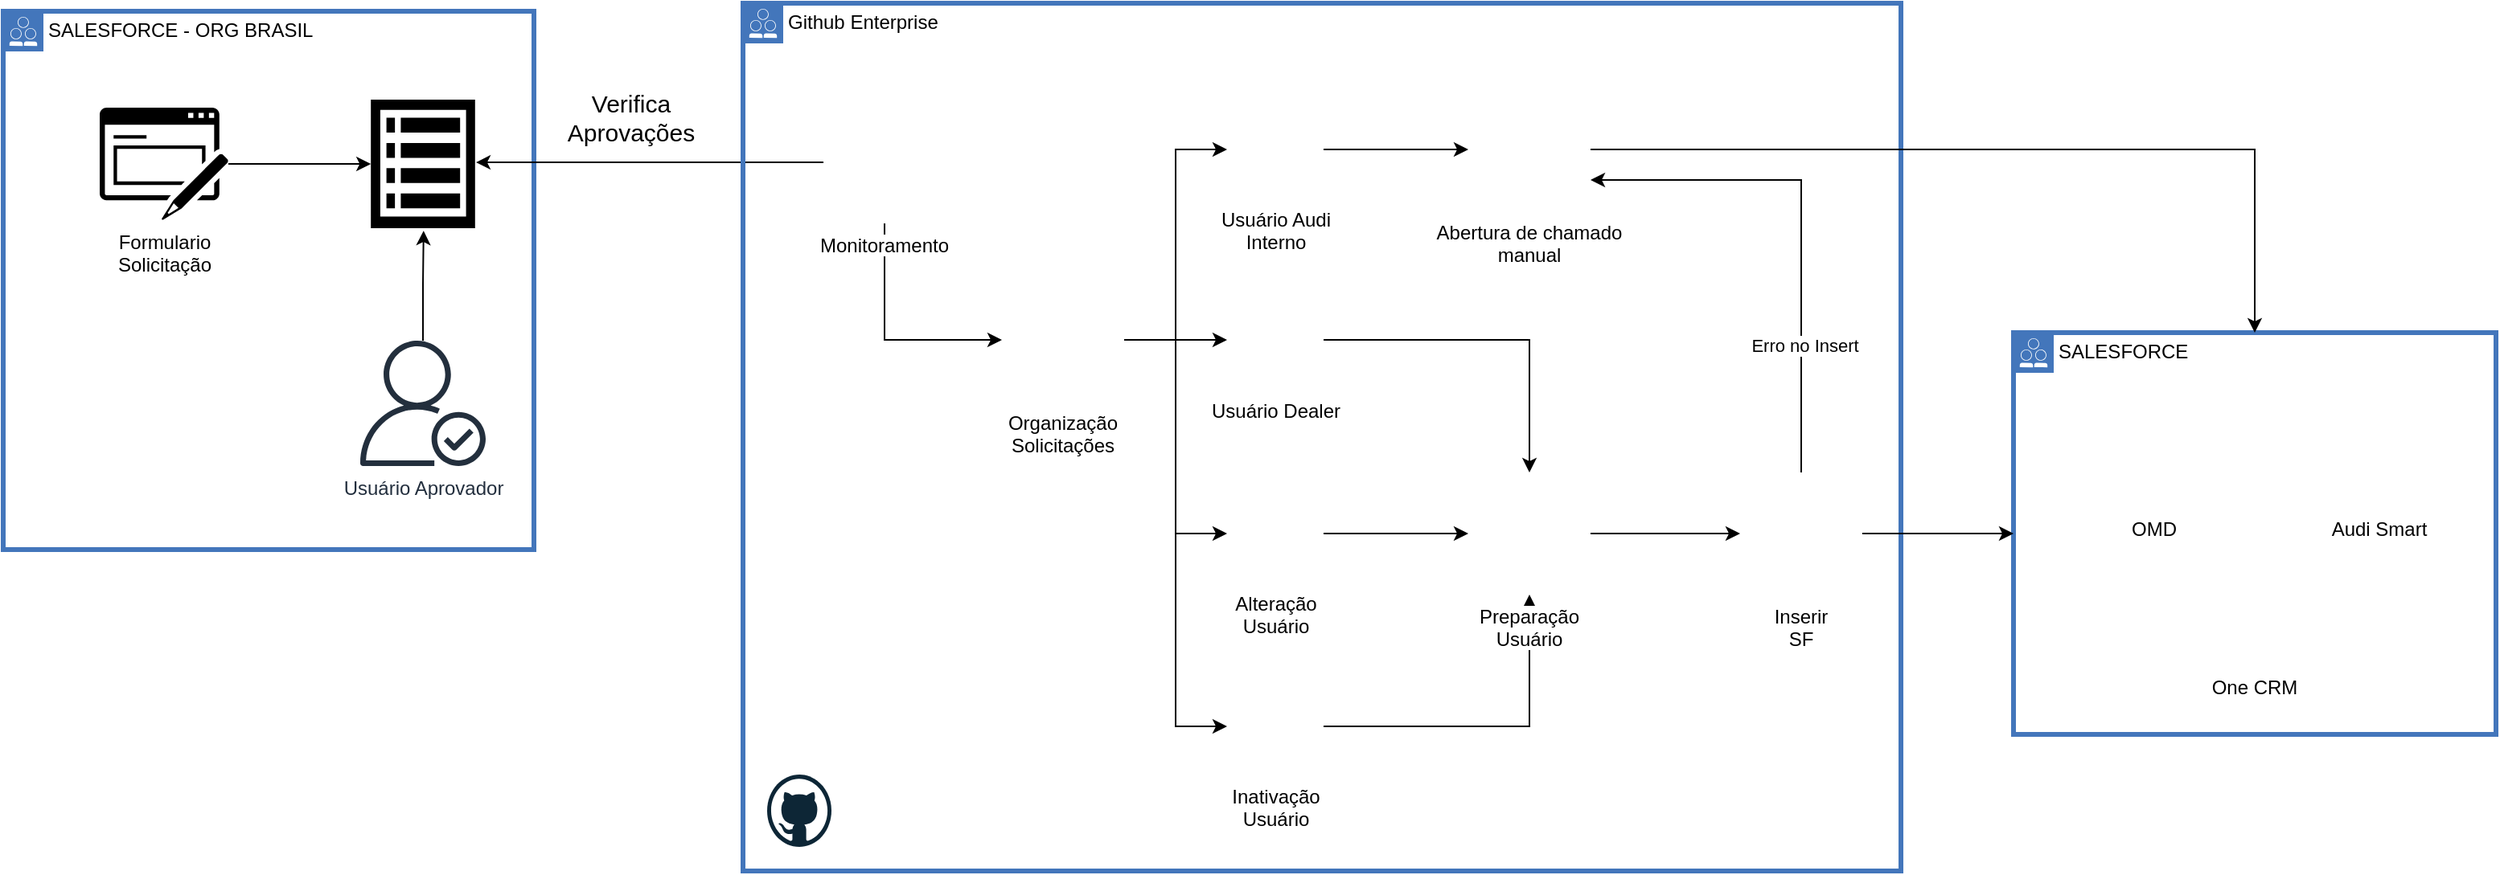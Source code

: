<mxfile version="24.8.3">
  <diagram name="Página-1" id="W18wG7Gu_XdBRMtK4vuQ">
    <mxGraphModel dx="1717" dy="951" grid="1" gridSize="10" guides="1" tooltips="1" connect="1" arrows="1" fold="1" page="1" pageScale="1" pageWidth="1169" pageHeight="827" math="0" shadow="0">
      <root>
        <mxCell id="0" />
        <mxCell id="1" parent="0" />
        <mxCell id="pc_rTVkWmHKCijpjmsk4-9" value="SALESFORCE - ORG BRASIL" style="shape=mxgraph.ibm.box;prType=public;fontStyle=0;verticalAlign=top;align=left;spacingLeft=32;spacingTop=4;fillColor=none;rounded=0;whiteSpace=wrap;html=1;strokeColor=#4376BB;strokeWidth=3;dashed=0;container=1;spacing=-4;collapsible=0;expand=0;recursiveResize=0;" vertex="1" parent="1">
          <mxGeometry x="110" y="235" width="330" height="335" as="geometry" />
        </mxCell>
        <mxCell id="pc_rTVkWmHKCijpjmsk4-6" value="Usuário Aprovador" style="sketch=0;outlineConnect=0;fontColor=#232F3E;gradientColor=none;fillColor=#232F3D;strokeColor=none;dashed=0;verticalLabelPosition=bottom;verticalAlign=top;align=center;html=1;fontSize=12;fontStyle=0;aspect=fixed;pointerEvents=1;shape=mxgraph.aws4.authenticated_user;" vertex="1" parent="pc_rTVkWmHKCijpjmsk4-9">
          <mxGeometry x="222" y="205" width="78" height="78" as="geometry" />
        </mxCell>
        <mxCell id="pc_rTVkWmHKCijpjmsk4-4" value="" style="sketch=0;html=1;aspect=fixed;strokeColor=none;shadow=0;fillColor=#000000;verticalAlign=top;labelPosition=center;verticalLabelPosition=bottom;shape=mxgraph.gcp2.view_list" vertex="1" parent="pc_rTVkWmHKCijpjmsk4-9">
          <mxGeometry x="228.6" y="55" width="64.8" height="80" as="geometry" />
        </mxCell>
        <mxCell id="pc_rTVkWmHKCijpjmsk4-7" style="edgeStyle=orthogonalEdgeStyle;rounded=0;orthogonalLoop=1;jettySize=auto;html=1;entryX=0.506;entryY=1.02;entryDx=0;entryDy=0;entryPerimeter=0;" edge="1" parent="pc_rTVkWmHKCijpjmsk4-9" source="pc_rTVkWmHKCijpjmsk4-6" target="pc_rTVkWmHKCijpjmsk4-4">
          <mxGeometry relative="1" as="geometry" />
        </mxCell>
        <mxCell id="pc_rTVkWmHKCijpjmsk4-3" value="Formulario&lt;br&gt;Solicitação" style="sketch=0;pointerEvents=1;shadow=0;dashed=0;html=1;strokeColor=none;fillColor=#000000;labelPosition=center;verticalLabelPosition=bottom;verticalAlign=top;outlineConnect=0;align=center;shape=mxgraph.office.concepts.form;" vertex="1" parent="pc_rTVkWmHKCijpjmsk4-9">
          <mxGeometry x="60" y="60" width="80" height="70" as="geometry" />
        </mxCell>
        <mxCell id="pc_rTVkWmHKCijpjmsk4-5" style="edgeStyle=orthogonalEdgeStyle;rounded=0;orthogonalLoop=1;jettySize=auto;html=1;entryX=0;entryY=0.5;entryDx=0;entryDy=0;entryPerimeter=0;" edge="1" parent="pc_rTVkWmHKCijpjmsk4-9" source="pc_rTVkWmHKCijpjmsk4-3" target="pc_rTVkWmHKCijpjmsk4-4">
          <mxGeometry relative="1" as="geometry" />
        </mxCell>
        <mxCell id="pc_rTVkWmHKCijpjmsk4-1" value="" style="shape=image;verticalLabelPosition=bottom;labelBackgroundColor=default;verticalAlign=top;aspect=fixed;imageAspect=0;image=https://mlohrktvfr9b.i.optimole.com/cb:fnc3.166/w:auto/h:auto/q:90/f:best/https://www.nerdstickers.com.br/wp-content/uploads/2022/10/products-1359-Salesforce-01.png;" vertex="1" parent="pc_rTVkWmHKCijpjmsk4-9">
          <mxGeometry y="248" width="87" height="87" as="geometry" />
        </mxCell>
        <mxCell id="pc_rTVkWmHKCijpjmsk4-11" style="edgeStyle=orthogonalEdgeStyle;rounded=0;orthogonalLoop=1;jettySize=auto;html=1;entryX=1.009;entryY=0.488;entryDx=0;entryDy=0;entryPerimeter=0;" edge="1" parent="1" source="pc_rTVkWmHKCijpjmsk4-2" target="pc_rTVkWmHKCijpjmsk4-4">
          <mxGeometry relative="1" as="geometry" />
        </mxCell>
        <mxCell id="pc_rTVkWmHKCijpjmsk4-22" value="Verifica&lt;br style=&quot;font-size: 15px;&quot;&gt;Aprovações" style="edgeLabel;html=1;align=center;verticalAlign=middle;resizable=0;points=[];fontSize=15;" vertex="1" connectable="0" parent="pc_rTVkWmHKCijpjmsk4-11">
          <mxGeometry x="0.29" y="1" relative="1" as="geometry">
            <mxPoint x="19" y="-29" as="offset" />
          </mxGeometry>
        </mxCell>
        <mxCell id="pc_rTVkWmHKCijpjmsk4-12" value="Github Enterprise" style="shape=mxgraph.ibm.box;prType=public;fontStyle=0;verticalAlign=top;align=left;spacingLeft=32;spacingTop=4;fillColor=none;rounded=0;whiteSpace=wrap;html=1;strokeColor=#4376BB;strokeWidth=3;dashed=0;container=1;spacing=-4;collapsible=0;expand=0;recursiveResize=0;" vertex="1" parent="1">
          <mxGeometry x="570" y="230" width="720" height="540" as="geometry" />
        </mxCell>
        <mxCell id="pc_rTVkWmHKCijpjmsk4-24" style="edgeStyle=orthogonalEdgeStyle;rounded=0;orthogonalLoop=1;jettySize=auto;html=1;entryX=0;entryY=0.5;entryDx=0;entryDy=0;" edge="1" parent="pc_rTVkWmHKCijpjmsk4-12" source="pc_rTVkWmHKCijpjmsk4-2" target="pc_rTVkWmHKCijpjmsk4-23">
          <mxGeometry relative="1" as="geometry">
            <Array as="points">
              <mxPoint x="88" y="210" />
            </Array>
          </mxGeometry>
        </mxCell>
        <mxCell id="pc_rTVkWmHKCijpjmsk4-2" value="Monitoramento" style="shape=image;verticalLabelPosition=bottom;labelBackgroundColor=default;verticalAlign=top;aspect=fixed;imageAspect=0;image=https://cdn.prod.website-files.com/6203daf47137054c031fa0e6/63306942721a28becf0ded7a_github-actions.svg;" vertex="1" parent="pc_rTVkWmHKCijpjmsk4-12">
          <mxGeometry x="50" y="61" width="76" height="76" as="geometry" />
        </mxCell>
        <mxCell id="pc_rTVkWmHKCijpjmsk4-29" style="edgeStyle=orthogonalEdgeStyle;rounded=0;orthogonalLoop=1;jettySize=auto;html=1;entryX=0;entryY=0.5;entryDx=0;entryDy=0;" edge="1" parent="pc_rTVkWmHKCijpjmsk4-12" source="pc_rTVkWmHKCijpjmsk4-23" target="pc_rTVkWmHKCijpjmsk4-25">
          <mxGeometry relative="1" as="geometry" />
        </mxCell>
        <mxCell id="pc_rTVkWmHKCijpjmsk4-30" style="edgeStyle=orthogonalEdgeStyle;rounded=0;orthogonalLoop=1;jettySize=auto;html=1;entryX=0;entryY=0.5;entryDx=0;entryDy=0;" edge="1" parent="pc_rTVkWmHKCijpjmsk4-12" source="pc_rTVkWmHKCijpjmsk4-23" target="pc_rTVkWmHKCijpjmsk4-26">
          <mxGeometry relative="1" as="geometry" />
        </mxCell>
        <mxCell id="pc_rTVkWmHKCijpjmsk4-31" style="edgeStyle=orthogonalEdgeStyle;rounded=0;orthogonalLoop=1;jettySize=auto;html=1;entryX=0;entryY=0.5;entryDx=0;entryDy=0;" edge="1" parent="pc_rTVkWmHKCijpjmsk4-12" source="pc_rTVkWmHKCijpjmsk4-23" target="pc_rTVkWmHKCijpjmsk4-27">
          <mxGeometry relative="1" as="geometry" />
        </mxCell>
        <mxCell id="pc_rTVkWmHKCijpjmsk4-32" style="edgeStyle=orthogonalEdgeStyle;rounded=0;orthogonalLoop=1;jettySize=auto;html=1;entryX=0;entryY=0.5;entryDx=0;entryDy=0;" edge="1" parent="pc_rTVkWmHKCijpjmsk4-12" source="pc_rTVkWmHKCijpjmsk4-23" target="pc_rTVkWmHKCijpjmsk4-28">
          <mxGeometry relative="1" as="geometry" />
        </mxCell>
        <mxCell id="pc_rTVkWmHKCijpjmsk4-23" value="Organização&#xa;Solicitações" style="shape=image;verticalLabelPosition=bottom;labelBackgroundColor=default;verticalAlign=top;aspect=fixed;imageAspect=0;image=https://cdn.prod.website-files.com/6203daf47137054c031fa0e6/63306942721a28becf0ded7a_github-actions.svg;" vertex="1" parent="pc_rTVkWmHKCijpjmsk4-12">
          <mxGeometry x="161" y="171.5" width="76" height="76" as="geometry" />
        </mxCell>
        <mxCell id="pc_rTVkWmHKCijpjmsk4-34" style="edgeStyle=orthogonalEdgeStyle;rounded=0;orthogonalLoop=1;jettySize=auto;html=1;entryX=0;entryY=0.5;entryDx=0;entryDy=0;" edge="1" parent="pc_rTVkWmHKCijpjmsk4-12" source="pc_rTVkWmHKCijpjmsk4-25" target="pc_rTVkWmHKCijpjmsk4-33">
          <mxGeometry relative="1" as="geometry" />
        </mxCell>
        <mxCell id="pc_rTVkWmHKCijpjmsk4-25" value="Usuário Audi&lt;br&gt;Interno" style="shape=image;html=1;verticalAlign=top;verticalLabelPosition=bottom;labelBackgroundColor=#ffffff;imageAspect=0;aspect=fixed;image=https://cdn4.iconfinder.com/data/icons/48-bubbles/48/12.File-128.png" vertex="1" parent="pc_rTVkWmHKCijpjmsk4-12">
          <mxGeometry x="301" y="61" width="60" height="60" as="geometry" />
        </mxCell>
        <mxCell id="pc_rTVkWmHKCijpjmsk4-47" style="edgeStyle=orthogonalEdgeStyle;rounded=0;orthogonalLoop=1;jettySize=auto;html=1;" edge="1" parent="pc_rTVkWmHKCijpjmsk4-12" source="pc_rTVkWmHKCijpjmsk4-26" target="pc_rTVkWmHKCijpjmsk4-46">
          <mxGeometry relative="1" as="geometry" />
        </mxCell>
        <mxCell id="pc_rTVkWmHKCijpjmsk4-26" value="Usuário Dealer" style="shape=image;html=1;verticalAlign=top;verticalLabelPosition=bottom;labelBackgroundColor=#ffffff;imageAspect=0;aspect=fixed;image=https://cdn4.iconfinder.com/data/icons/48-bubbles/48/12.File-128.png" vertex="1" parent="pc_rTVkWmHKCijpjmsk4-12">
          <mxGeometry x="301" y="179.5" width="60" height="60" as="geometry" />
        </mxCell>
        <mxCell id="pc_rTVkWmHKCijpjmsk4-48" style="edgeStyle=orthogonalEdgeStyle;rounded=0;orthogonalLoop=1;jettySize=auto;html=1;" edge="1" parent="pc_rTVkWmHKCijpjmsk4-12" source="pc_rTVkWmHKCijpjmsk4-27" target="pc_rTVkWmHKCijpjmsk4-46">
          <mxGeometry relative="1" as="geometry" />
        </mxCell>
        <mxCell id="pc_rTVkWmHKCijpjmsk4-27" value="Alteração&lt;br&gt;Usuário" style="shape=image;html=1;verticalAlign=top;verticalLabelPosition=bottom;labelBackgroundColor=#ffffff;imageAspect=0;aspect=fixed;image=https://cdn4.iconfinder.com/data/icons/48-bubbles/48/12.File-128.png" vertex="1" parent="pc_rTVkWmHKCijpjmsk4-12">
          <mxGeometry x="301" y="300" width="60" height="60" as="geometry" />
        </mxCell>
        <mxCell id="pc_rTVkWmHKCijpjmsk4-49" style="edgeStyle=orthogonalEdgeStyle;rounded=0;orthogonalLoop=1;jettySize=auto;html=1;" edge="1" parent="pc_rTVkWmHKCijpjmsk4-12" source="pc_rTVkWmHKCijpjmsk4-28" target="pc_rTVkWmHKCijpjmsk4-46">
          <mxGeometry relative="1" as="geometry" />
        </mxCell>
        <mxCell id="pc_rTVkWmHKCijpjmsk4-28" value="Inativação&lt;br&gt;Usuário" style="shape=image;html=1;verticalAlign=top;verticalLabelPosition=bottom;labelBackgroundColor=#ffffff;imageAspect=0;aspect=fixed;image=https://cdn4.iconfinder.com/data/icons/48-bubbles/48/12.File-128.png" vertex="1" parent="pc_rTVkWmHKCijpjmsk4-12">
          <mxGeometry x="301" y="420" width="60" height="60" as="geometry" />
        </mxCell>
        <mxCell id="pc_rTVkWmHKCijpjmsk4-33" value="Abertura de chamado &#xa;manual" style="shape=image;verticalLabelPosition=bottom;labelBackgroundColor=default;verticalAlign=top;aspect=fixed;imageAspect=0;image=https://cdn.prod.website-files.com/6203daf47137054c031fa0e6/63306942721a28becf0ded7a_github-actions.svg;" vertex="1" parent="pc_rTVkWmHKCijpjmsk4-12">
          <mxGeometry x="451" y="53" width="76" height="76" as="geometry" />
        </mxCell>
        <mxCell id="pc_rTVkWmHKCijpjmsk4-51" style="edgeStyle=orthogonalEdgeStyle;rounded=0;orthogonalLoop=1;jettySize=auto;html=1;" edge="1" parent="pc_rTVkWmHKCijpjmsk4-12" source="pc_rTVkWmHKCijpjmsk4-46" target="pc_rTVkWmHKCijpjmsk4-50">
          <mxGeometry relative="1" as="geometry" />
        </mxCell>
        <mxCell id="pc_rTVkWmHKCijpjmsk4-46" value="Preparação&#xa;Usuário" style="shape=image;verticalLabelPosition=bottom;labelBackgroundColor=default;verticalAlign=top;aspect=fixed;imageAspect=0;image=https://cdn.prod.website-files.com/6203daf47137054c031fa0e6/63306942721a28becf0ded7a_github-actions.svg;" vertex="1" parent="pc_rTVkWmHKCijpjmsk4-12">
          <mxGeometry x="451" y="292" width="76" height="76" as="geometry" />
        </mxCell>
        <mxCell id="pc_rTVkWmHKCijpjmsk4-54" style="edgeStyle=orthogonalEdgeStyle;rounded=0;orthogonalLoop=1;jettySize=auto;html=1;entryX=1;entryY=0.75;entryDx=0;entryDy=0;" edge="1" parent="pc_rTVkWmHKCijpjmsk4-12" source="pc_rTVkWmHKCijpjmsk4-50" target="pc_rTVkWmHKCijpjmsk4-33">
          <mxGeometry relative="1" as="geometry">
            <Array as="points">
              <mxPoint x="658" y="110" />
            </Array>
          </mxGeometry>
        </mxCell>
        <mxCell id="pc_rTVkWmHKCijpjmsk4-55" value="Erro no Insert" style="edgeLabel;html=1;align=center;verticalAlign=middle;resizable=0;points=[];" vertex="1" connectable="0" parent="pc_rTVkWmHKCijpjmsk4-54">
          <mxGeometry x="-0.496" y="-2" relative="1" as="geometry">
            <mxPoint as="offset" />
          </mxGeometry>
        </mxCell>
        <mxCell id="pc_rTVkWmHKCijpjmsk4-50" value="Inserir&#xa;SF" style="shape=image;verticalLabelPosition=bottom;labelBackgroundColor=default;verticalAlign=top;aspect=fixed;imageAspect=0;image=https://cdn.prod.website-files.com/6203daf47137054c031fa0e6/63306942721a28becf0ded7a_github-actions.svg;" vertex="1" parent="pc_rTVkWmHKCijpjmsk4-12">
          <mxGeometry x="620" y="292" width="76" height="76" as="geometry" />
        </mxCell>
        <mxCell id="pc_rTVkWmHKCijpjmsk4-59" value="" style="dashed=0;outlineConnect=0;html=1;align=center;labelPosition=center;verticalLabelPosition=bottom;verticalAlign=top;shape=mxgraph.weblogos.github" vertex="1" parent="pc_rTVkWmHKCijpjmsk4-12">
          <mxGeometry x="15" y="480" width="40" height="45" as="geometry" />
        </mxCell>
        <mxCell id="pc_rTVkWmHKCijpjmsk4-42" value="SALESFORCE" style="shape=mxgraph.ibm.box;prType=public;fontStyle=0;verticalAlign=top;align=left;spacingLeft=32;spacingTop=4;fillColor=none;rounded=0;whiteSpace=wrap;html=1;strokeColor=#4376BB;strokeWidth=3;dashed=0;container=1;spacing=-4;collapsible=0;expand=0;recursiveResize=0;" vertex="1" parent="1">
          <mxGeometry x="1360" y="435" width="300" height="250" as="geometry" />
        </mxCell>
        <mxCell id="pc_rTVkWmHKCijpjmsk4-43" value="OMD" style="shape=image;verticalLabelPosition=bottom;labelBackgroundColor=default;verticalAlign=top;aspect=fixed;imageAspect=0;image=https://mlohrktvfr9b.i.optimole.com/cb:fnc3.166/w:auto/h:auto/q:90/f:best/https://www.nerdstickers.com.br/wp-content/uploads/2022/10/products-1359-Salesforce-01.png;" vertex="1" parent="pc_rTVkWmHKCijpjmsk4-42">
          <mxGeometry x="44" y="21.5" width="87" height="87" as="geometry" />
        </mxCell>
        <mxCell id="pc_rTVkWmHKCijpjmsk4-44" value="Audi Smart" style="shape=image;verticalLabelPosition=bottom;labelBackgroundColor=default;verticalAlign=top;aspect=fixed;imageAspect=0;image=https://mlohrktvfr9b.i.optimole.com/cb:fnc3.166/w:auto/h:auto/q:90/f:best/https://www.nerdstickers.com.br/wp-content/uploads/2022/10/products-1359-Salesforce-01.png;" vertex="1" parent="pc_rTVkWmHKCijpjmsk4-42">
          <mxGeometry x="184" y="21.5" width="87" height="87" as="geometry" />
        </mxCell>
        <mxCell id="pc_rTVkWmHKCijpjmsk4-56" value="One CRM" style="shape=image;verticalLabelPosition=bottom;labelBackgroundColor=default;verticalAlign=top;aspect=fixed;imageAspect=0;image=https://mlohrktvfr9b.i.optimole.com/cb:fnc3.166/w:auto/h:auto/q:90/f:best/https://www.nerdstickers.com.br/wp-content/uploads/2022/10/products-1359-Salesforce-01.png;" vertex="1" parent="pc_rTVkWmHKCijpjmsk4-42">
          <mxGeometry x="106.5" y="120" width="87" height="87" as="geometry" />
        </mxCell>
        <mxCell id="pc_rTVkWmHKCijpjmsk4-52" style="edgeStyle=orthogonalEdgeStyle;rounded=0;orthogonalLoop=1;jettySize=auto;html=1;" edge="1" parent="1" source="pc_rTVkWmHKCijpjmsk4-33" target="pc_rTVkWmHKCijpjmsk4-42">
          <mxGeometry relative="1" as="geometry" />
        </mxCell>
        <mxCell id="pc_rTVkWmHKCijpjmsk4-53" style="edgeStyle=orthogonalEdgeStyle;rounded=0;orthogonalLoop=1;jettySize=auto;html=1;" edge="1" parent="1" source="pc_rTVkWmHKCijpjmsk4-50" target="pc_rTVkWmHKCijpjmsk4-42">
          <mxGeometry relative="1" as="geometry" />
        </mxCell>
      </root>
    </mxGraphModel>
  </diagram>
</mxfile>
